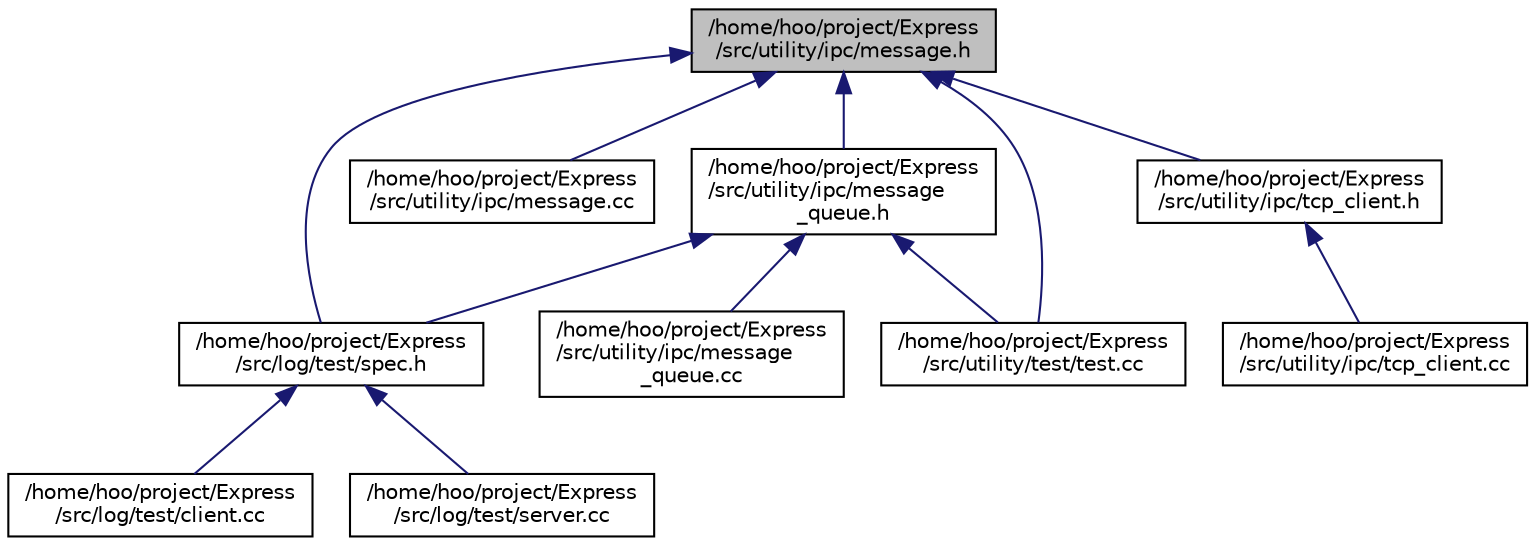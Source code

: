 digraph "/home/hoo/project/Express/src/utility/ipc/message.h"
{
 // LATEX_PDF_SIZE
  edge [fontname="Helvetica",fontsize="10",labelfontname="Helvetica",labelfontsize="10"];
  node [fontname="Helvetica",fontsize="10",shape=record];
  Node1 [label="/home/hoo/project/Express\l/src/utility/ipc/message.h",height=0.2,width=0.4,color="black", fillcolor="grey75", style="filled", fontcolor="black",tooltip=" "];
  Node1 -> Node2 [dir="back",color="midnightblue",fontsize="10",style="solid",fontname="Helvetica"];
  Node2 [label="/home/hoo/project/Express\l/src/log/test/spec.h",height=0.2,width=0.4,color="black", fillcolor="white", style="filled",URL="$spec_8h.html",tooltip=" "];
  Node2 -> Node3 [dir="back",color="midnightblue",fontsize="10",style="solid",fontname="Helvetica"];
  Node3 [label="/home/hoo/project/Express\l/src/log/test/client.cc",height=0.2,width=0.4,color="black", fillcolor="white", style="filled",URL="$client_8cc.html",tooltip=" "];
  Node2 -> Node4 [dir="back",color="midnightblue",fontsize="10",style="solid",fontname="Helvetica"];
  Node4 [label="/home/hoo/project/Express\l/src/log/test/server.cc",height=0.2,width=0.4,color="black", fillcolor="white", style="filled",URL="$server_8cc.html",tooltip=" "];
  Node1 -> Node5 [dir="back",color="midnightblue",fontsize="10",style="solid",fontname="Helvetica"];
  Node5 [label="/home/hoo/project/Express\l/src/utility/ipc/message.cc",height=0.2,width=0.4,color="black", fillcolor="white", style="filled",URL="$message_8cc.html",tooltip=" "];
  Node1 -> Node6 [dir="back",color="midnightblue",fontsize="10",style="solid",fontname="Helvetica"];
  Node6 [label="/home/hoo/project/Express\l/src/utility/ipc/message\l_queue.h",height=0.2,width=0.4,color="black", fillcolor="white", style="filled",URL="$message__queue_8h.html",tooltip=" "];
  Node6 -> Node2 [dir="back",color="midnightblue",fontsize="10",style="solid",fontname="Helvetica"];
  Node6 -> Node7 [dir="back",color="midnightblue",fontsize="10",style="solid",fontname="Helvetica"];
  Node7 [label="/home/hoo/project/Express\l/src/utility/ipc/message\l_queue.cc",height=0.2,width=0.4,color="black", fillcolor="white", style="filled",URL="$message__queue_8cc.html",tooltip=" "];
  Node6 -> Node8 [dir="back",color="midnightblue",fontsize="10",style="solid",fontname="Helvetica"];
  Node8 [label="/home/hoo/project/Express\l/src/utility/test/test.cc",height=0.2,width=0.4,color="black", fillcolor="white", style="filled",URL="$utility_2test_2test_8cc.html",tooltip=" "];
  Node1 -> Node9 [dir="back",color="midnightblue",fontsize="10",style="solid",fontname="Helvetica"];
  Node9 [label="/home/hoo/project/Express\l/src/utility/ipc/tcp_client.h",height=0.2,width=0.4,color="black", fillcolor="white", style="filled",URL="$tcp__client_8h.html",tooltip=" "];
  Node9 -> Node10 [dir="back",color="midnightblue",fontsize="10",style="solid",fontname="Helvetica"];
  Node10 [label="/home/hoo/project/Express\l/src/utility/ipc/tcp_client.cc",height=0.2,width=0.4,color="black", fillcolor="white", style="filled",URL="$tcp__client_8cc.html",tooltip=" "];
  Node1 -> Node8 [dir="back",color="midnightblue",fontsize="10",style="solid",fontname="Helvetica"];
}
